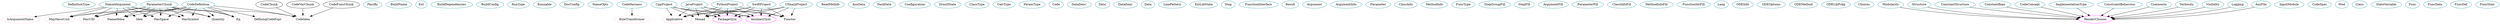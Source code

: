 digraph code{
DefinitionType	[shape=oval, color=turquoise4, label="DefinitionType"];
CodeDefinition	[shape=oval, color=turquoise4, label="CodeDefinition"];
NamedArgument	[shape=oval, color=turquoise4, label="NamedArgument"];
PassBy	[shape=oval, color=turquoise4, label="PassBy"];
ParameterChunk	[shape=oval, color=turquoise4, label="ParameterChunk"];
BuildName	[shape=oval, color=turquoise4, label="BuildName"];
Ext	[shape=oval, color=turquoise4, label="Ext"];
BuildDependencies	[shape=oval, color=turquoise4, label="BuildDependencies"];
BuildConfig	[shape=oval, color=turquoise4, label="BuildConfig"];
RunType	[shape=oval, color=turquoise4, label="RunType"];
Runnable	[shape=oval, color=turquoise4, label="Runnable"];
DocConfig	[shape=oval, color=turquoise4, label="DocConfig"];
NameOpts	[shape=oval, color=turquoise4, label="NameOpts"];
CodeHarness	[shape=oval, color=turquoise4, label="CodeHarness"];
CSharpProject	[shape=oval, color=turquoise4, label="CSharpProject"];
CppProject	[shape=oval, color=turquoise4, label="CppProject"];
JavaProject	[shape=oval, color=turquoise4, label="JavaProject"];
PythonProject	[shape=oval, color=turquoise4, label="PythonProject"];
SwiftProject	[shape=oval, color=turquoise4, label="SwiftProject"];
ReadMeInfo	[shape=oval, color=turquoise4, label="ReadMeInfo"];
AuxData	[shape=oval, color=turquoise4, label="AuxData"];
PackData	[shape=oval, color=turquoise4, label="PackData"];
Configuration	[shape=oval, color=turquoise4, label="Configuration"];
DrasilState	[shape=oval, color=turquoise4, label="DrasilState"];
ClassType	[shape=oval, color=turquoise4, label="ClassType"];
CalcType	[shape=oval, color=turquoise4, label="CalcType"];
ParamType	[shape=oval, color=turquoise4, label="ParamType"];
Code	[shape=oval, color=turquoise4, label="Code"];
DataDesc_	[shape=oval, color=turquoise4, label="DataDesc'"];
Data_	[shape=oval, color=turquoise4, label="Data'"];
DataItem_	[shape=oval, color=turquoise4, label="DataItem'"];
Data	[shape=oval, color=turquoise4, label="Data"];
LinePattern	[shape=oval, color=turquoise4, label="LinePattern"];
ExtLibState	[shape=oval, color=turquoise4, label="ExtLibState"];
Step	[shape=oval, color=turquoise4, label="Step"];
FunctionInterface	[shape=oval, color=turquoise4, label="FunctionInterface"];
Result	[shape=oval, color=turquoise4, label="Result"];
Argument	[shape=oval, color=turquoise4, label="Argument"];
ArgumentInfo	[shape=oval, color=turquoise4, label="ArgumentInfo"];
Parameter	[shape=oval, color=turquoise4, label="Parameter"];
ClassInfo	[shape=oval, color=turquoise4, label="ClassInfo"];
MethodInfo	[shape=oval, color=turquoise4, label="MethodInfo"];
FuncType	[shape=oval, color=turquoise4, label="FuncType"];
StepGroupFill	[shape=oval, color=turquoise4, label="StepGroupFill"];
StepFill	[shape=oval, color=turquoise4, label="StepFill"];
ArgumentFill	[shape=oval, color=turquoise4, label="ArgumentFill"];
ParameterFill	[shape=oval, color=turquoise4, label="ParameterFill"];
ClassInfoFill	[shape=oval, color=turquoise4, label="ClassInfoFill"];
MethodInfoFill	[shape=oval, color=turquoise4, label="MethodInfoFill"];
FunctionIntFill	[shape=oval, color=turquoise4, label="FunctionIntFill"];
Lang	[shape=oval, color=turquoise4, label="Lang"];
ODEInfo	[shape=oval, color=turquoise4, label="ODEInfo"];
ODEOptions	[shape=oval, color=turquoise4, label="ODEOptions"];
ODEMethod	[shape=oval, color=turquoise4, label="ODEMethod"];
ODELibPckg	[shape=oval, color=turquoise4, label="ODELibPckg"];
Choices	[shape=oval, color=turquoise4, label="Choices"];
Modularity	[shape=oval, color=turquoise4, label="Modularity"];
InputModule	[shape=oval, color=turquoise4, label="InputModule"];
Structure	[shape=oval, color=turquoise4, label="Structure"];
ConstantStructure	[shape=oval, color=turquoise4, label="ConstantStructure"];
ConstantRepr	[shape=oval, color=turquoise4, label="ConstantRepr"];
CodeConcept	[shape=oval, color=turquoise4, label="CodeConcept"];
ImplementationType	[shape=oval, color=turquoise4, label="ImplementationType"];
ConstraintBehaviour	[shape=oval, color=turquoise4, label="ConstraintBehaviour"];
Comments	[shape=oval, color=turquoise4, label="Comments"];
Verbosity	[shape=oval, color=turquoise4, label="Verbosity"];
Visibility	[shape=oval, color=turquoise4, label="Visibility"];
Logging	[shape=oval, color=turquoise4, label="Logging"];
AuxFile	[shape=oval, color=turquoise4, label="AuxFile"];
CodeSpec	[shape=oval, color=turquoise4, label="CodeSpec"];
Mod	[shape=oval, color=turquoise4, label="Mod"];
Class	[shape=oval, color=turquoise4, label="Class"];
StateVariable	[shape=oval, color=turquoise4, label="StateVariable"];
Func	[shape=oval, color=turquoise4, label="Func"];
FuncData	[shape=oval, color=turquoise4, label="FuncData"];
FuncDef	[shape=oval, color=turquoise4, label="FuncDef"];
FuncStmt	[shape=oval, color=turquoise4, label="FuncStmt"];
CodeIdea	[shape=oval, color=pink, label="CodeIdea"];
HasUID	[shape=oval, color=pink, label="HasUID"];
NamedIdea	[shape=oval, color=pink, label="NamedIdea"];
Idea	[shape=oval, color=pink, label="Idea"];
HasSpace	[shape=oval, color=pink, label="HasSpace"];
HasSymbol	[shape=oval, color=pink, label="HasSymbol"];
Quantity	[shape=oval, color=pink, label="Quantity"];
CodeIdea	[shape=oval, color=pink, label="CodeIdea"];
Eq	[shape=oval, color=pink, label="Eq"];
MayHaveUnit	[shape=oval, color=pink, label="MayHaveUnit"];
DefiningCodeExpr	[shape=oval, color=pink, label="DefiningCodeExpr"];
HasUID	[shape=oval, color=pink, label="HasUID"];
NamedIdea	[shape=oval, color=pink, label="NamedIdea"];
Idea	[shape=oval, color=pink, label="Idea"];
HasSpace	[shape=oval, color=pink, label="HasSpace"];
HasSymbol	[shape=oval, color=pink, label="HasSymbol"];
Quantity	[shape=oval, color=pink, label="Quantity"];
IsArgumentName	[shape=oval, color=pink, label="IsArgumentName"];
Eq	[shape=oval, color=pink, label="Eq"];
MayHaveUnit	[shape=oval, color=pink, label="MayHaveUnit"];
HasUID	[shape=oval, color=pink, label="HasUID"];
NamedIdea	[shape=oval, color=pink, label="NamedIdea"];
Idea	[shape=oval, color=pink, label="Idea"];
HasSpace	[shape=oval, color=pink, label="HasSpace"];
HasSymbol	[shape=oval, color=pink, label="HasSymbol"];
Quantity	[shape=oval, color=pink, label="Quantity"];
CodeIdea	[shape=oval, color=pink, label="CodeIdea"];
Eq	[shape=oval, color=pink, label="Eq"];
MayHaveUnit	[shape=oval, color=pink, label="MayHaveUnit"];
RuleTransformer	[shape=oval, color=pink, label="RuleTransformer"];
Functor	[shape=oval, color=pink, label="Functor"];
Applicative	[shape=oval, color=pink, label="Applicative"];
Monad	[shape=oval, color=pink, label="Monad"];
PackageSym	[shape=oval, color=pink, label="PackageSym"];
AuxiliarySym	[shape=oval, color=pink, label="AuxiliarySym"];
Functor	[shape=oval, color=pink, label="Functor"];
Applicative	[shape=oval, color=pink, label="Applicative"];
Monad	[shape=oval, color=pink, label="Monad"];
PackageSym	[shape=oval, color=pink, label="PackageSym"];
AuxiliarySym	[shape=oval, color=pink, label="AuxiliarySym"];
Functor	[shape=oval, color=pink, label="Functor"];
Applicative	[shape=oval, color=pink, label="Applicative"];
Monad	[shape=oval, color=pink, label="Monad"];
PackageSym	[shape=oval, color=pink, label="PackageSym"];
AuxiliarySym	[shape=oval, color=pink, label="AuxiliarySym"];
Functor	[shape=oval, color=pink, label="Functor"];
Applicative	[shape=oval, color=pink, label="Applicative"];
Monad	[shape=oval, color=pink, label="Monad"];
PackageSym	[shape=oval, color=pink, label="PackageSym"];
AuxiliarySym	[shape=oval, color=pink, label="AuxiliarySym"];
Functor	[shape=oval, color=pink, label="Functor"];
Applicative	[shape=oval, color=pink, label="Applicative"];
Monad	[shape=oval, color=pink, label="Monad"];
PackageSym	[shape=oval, color=pink, label="PackageSym"];
AuxiliarySym	[shape=oval, color=pink, label="AuxiliarySym"];
RenderChoices	[shape=oval, color=pink, label="RenderChoices"];
PackageSym	[shape=oval, color=magenta, label="PackageSym"];
AuxiliarySym	[shape=oval, color=magenta, label="AuxiliarySym"];
RenderChoices	[shape=oval, color=magenta, label="RenderChoices"];
CodeChunk -> CodeIdea;
CodeVarChunk -> CodeIdea;
CodeFuncChunk -> CodeIdea;
CodeDefinition -> HasUID;
CodeDefinition -> NamedIdea;
CodeDefinition -> Idea;
CodeDefinition -> HasSpace;
CodeDefinition -> HasSymbol;
CodeDefinition -> Quantity;
CodeDefinition -> CodeIdea;
CodeDefinition -> Eq;
CodeDefinition -> MayHaveUnit;
CodeDefinition -> DefiningCodeExpr;
NamedArgument -> HasUID;
NamedArgument -> NamedIdea;
NamedArgument -> Idea;
NamedArgument -> HasSpace;
NamedArgument -> HasSymbol;
NamedArgument -> Quantity;
NamedArgument -> IsArgumentName;
NamedArgument -> Eq;
NamedArgument -> MayHaveUnit;
ParameterChunk -> HasUID;
ParameterChunk -> NamedIdea;
ParameterChunk -> Idea;
ParameterChunk -> HasSpace;
ParameterChunk -> HasSymbol;
ParameterChunk -> Quantity;
ParameterChunk -> CodeIdea;
ParameterChunk -> Eq;
ParameterChunk -> MayHaveUnit;
CodeHarness -> RuleTransformer;
CSharpProject -> Functor;
CSharpProject -> Applicative;
CSharpProject -> Monad;
CSharpProject -> PackageSym;
CSharpProject -> AuxiliarySym;
CppProject -> Functor;
CppProject -> Applicative;
CppProject -> Monad;
CppProject -> PackageSym;
CppProject -> AuxiliarySym;
JavaProject -> Functor;
JavaProject -> Applicative;
JavaProject -> Monad;
JavaProject -> PackageSym;
JavaProject -> AuxiliarySym;
PythonProject -> Functor;
PythonProject -> Applicative;
PythonProject -> Monad;
PythonProject -> PackageSym;
PythonProject -> AuxiliarySym;
SwiftProject -> Functor;
SwiftProject -> Applicative;
SwiftProject -> Monad;
SwiftProject -> PackageSym;
SwiftProject -> AuxiliarySym;
Modularity -> RenderChoices;
Structure -> RenderChoices;
ConstantStructure -> RenderChoices;
ConstantRepr -> RenderChoices;
CodeConcept -> RenderChoices;
ImplementationType -> RenderChoices;
ConstraintBehaviour -> RenderChoices;
Comments -> RenderChoices;
Verbosity -> RenderChoices;
Visibility -> RenderChoices;
Logging -> RenderChoices;
AuxFile -> RenderChoices;
}
